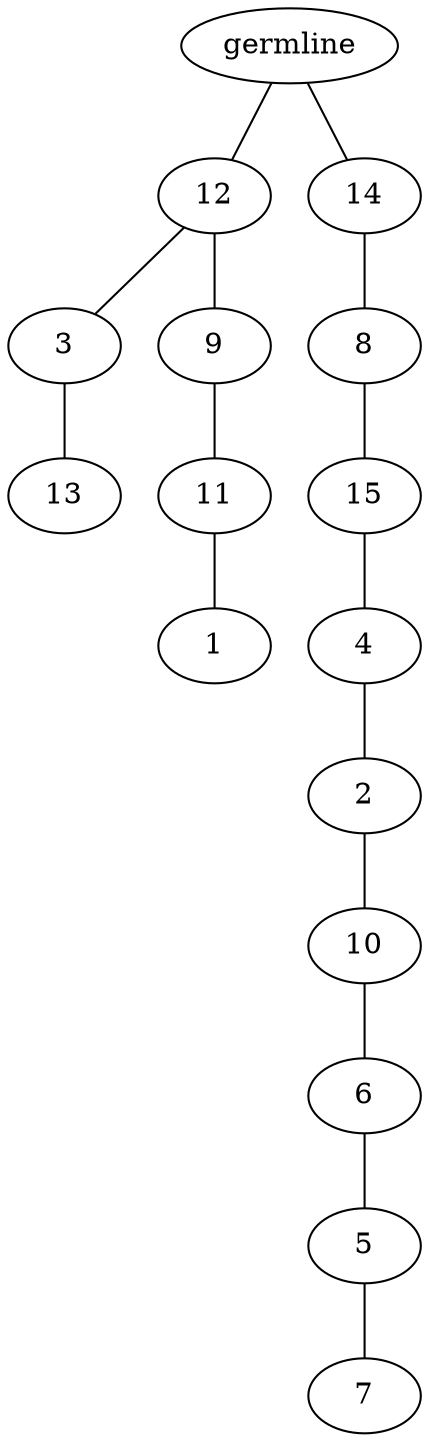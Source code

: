 graph tree {
    "139883617748400" [label="germline"];
    "139883617750800" [label="12"];
    "139883617743056" [label="3"];
    "139883617743248" [label="13"];
    "139883617744304" [label="9"];
    "139883617743632" [label="11"];
    "139883617744208" [label="1"];
    "139883617750944" [label="14"];
    "139883617743008" [label="8"];
    "139883617744496" [label="15"];
    "139883617745312" [label="4"];
    "139883617745600" [label="2"];
    "139883617745936" [label="10"];
    "139883617746224" [label="6"];
    "139883617746512" [label="5"];
    "139883617712544" [label="7"];
    "139883617748400" -- "139883617750800";
    "139883617748400" -- "139883617750944";
    "139883617750800" -- "139883617743056";
    "139883617750800" -- "139883617744304";
    "139883617743056" -- "139883617743248";
    "139883617744304" -- "139883617743632";
    "139883617743632" -- "139883617744208";
    "139883617750944" -- "139883617743008";
    "139883617743008" -- "139883617744496";
    "139883617744496" -- "139883617745312";
    "139883617745312" -- "139883617745600";
    "139883617745600" -- "139883617745936";
    "139883617745936" -- "139883617746224";
    "139883617746224" -- "139883617746512";
    "139883617746512" -- "139883617712544";
}

